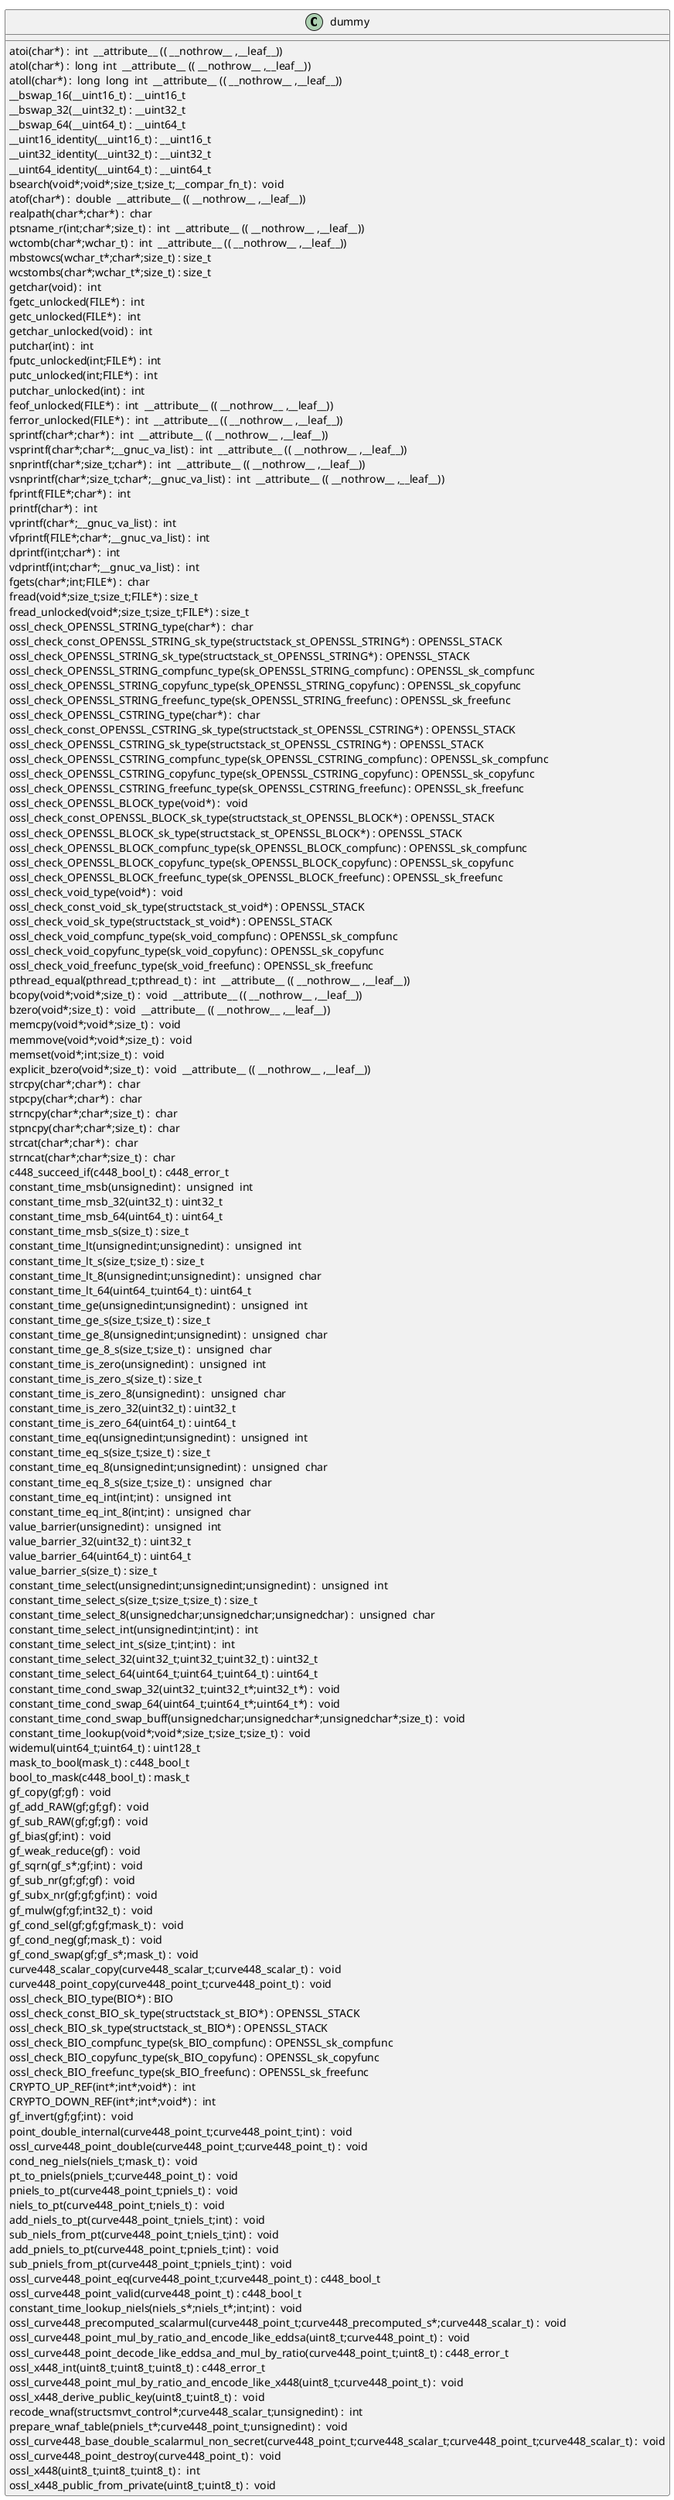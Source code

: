 @startuml
!pragma layout smetana
class dummy {
atoi(char*) :  int  __attribute__ (( __nothrow__ ,__leaf__)) [[[./../../../.././qc/crypto/ec/curve448/curve448.c.html#191]]]
atol(char*) :  long  int  __attribute__ (( __nothrow__ ,__leaf__)) [[[./../../../.././qc/crypto/ec/curve448/curve448.c.html#196]]]
atoll(char*) :  long  long  int  __attribute__ (( __nothrow__ ,__leaf__)) [[[./../../../.././qc/crypto/ec/curve448/curve448.c.html#203]]]
__bswap_16(__uint16_t) : __uint16_t [[[./../../../.././qc/crypto/ec/curve448/curve448.c.html#503]]]
__bswap_32(__uint32_t) : __uint32_t [[[./../../../.././qc/crypto/ec/curve448/curve448.c.html#518]]]
__bswap_64(__uint64_t) : __uint64_t [[[./../../../.././qc/crypto/ec/curve448/curve448.c.html#528]]]
__uint16_identity(__uint16_t) : __uint16_t [[[./../../../.././qc/crypto/ec/curve448/curve448.c.html#540]]]
__uint32_identity(__uint32_t) : __uint32_t [[[./../../../.././qc/crypto/ec/curve448/curve448.c.html#546]]]
__uint64_identity(__uint64_t) : __uint64_t [[[./../../../.././qc/crypto/ec/curve448/curve448.c.html#552]]]
bsearch(void*;void*;size_t;size_t;__compar_fn_t) :  void  [[[./../../../.././qc/crypto/ec/curve448/curve448.c.html#1220]]]
atof(char*) :  double  __attribute__ (( __nothrow__ ,__leaf__)) [[[./../../../.././qc/crypto/ec/curve448/curve448.c.html#1]]]
realpath(char*;char*) :  char  [[[./../../../.././qc/crypto/ec/curve448/curve448.c.html#1]]]
ptsname_r(int;char*;size_t) :  int  __attribute__ (( __nothrow__ ,__leaf__)) [[[./../../../.././qc/crypto/ec/curve448/curve448.c.html#1]]]
wctomb(char*;wchar_t) :  int  __attribute__ (( __nothrow__ ,__leaf__)) [[[./../../../.././qc/crypto/ec/curve448/curve448.c.html#1]]]
mbstowcs(wchar_t*;char*;size_t) : size_t [[[./../../../.././qc/crypto/ec/curve448/curve448.c.html#1]]]
wcstombs(char*;wchar_t*;size_t) : size_t [[[./../../../.././qc/crypto/ec/curve448/curve448.c.html#1]]]
getchar(void) :  int  [[[./../../../.././qc/crypto/ec/curve448/curve448.c.html#1]]]
fgetc_unlocked(FILE*) :  int  [[[./../../../.././qc/crypto/ec/curve448/curve448.c.html#1]]]
getc_unlocked(FILE*) :  int  [[[./../../../.././qc/crypto/ec/curve448/curve448.c.html#1]]]
getchar_unlocked(void) :  int  [[[./../../../.././qc/crypto/ec/curve448/curve448.c.html#1]]]
putchar(int) :  int  [[[./../../../.././qc/crypto/ec/curve448/curve448.c.html#1]]]
fputc_unlocked(int;FILE*) :  int  [[[./../../../.././qc/crypto/ec/curve448/curve448.c.html#1]]]
putc_unlocked(int;FILE*) :  int  [[[./../../../.././qc/crypto/ec/curve448/curve448.c.html#1]]]
putchar_unlocked(int) :  int  [[[./../../../.././qc/crypto/ec/curve448/curve448.c.html#1]]]
feof_unlocked(FILE*) :  int  __attribute__ (( __nothrow__ ,__leaf__)) [[[./../../../.././qc/crypto/ec/curve448/curve448.c.html#1]]]
ferror_unlocked(FILE*) :  int  __attribute__ (( __nothrow__ ,__leaf__)) [[[./../../../.././qc/crypto/ec/curve448/curve448.c.html#1]]]
sprintf(char*;char*) :  int  __attribute__ (( __nothrow__ ,__leaf__)) [[[./../../../.././qc/crypto/ec/curve448/curve448.c.html#1]]]
vsprintf(char*;char*;__gnuc_va_list) :  int  __attribute__ (( __nothrow__ ,__leaf__)) [[[./../../../.././qc/crypto/ec/curve448/curve448.c.html#1]]]
snprintf(char*;size_t;char*) :  int  __attribute__ (( __nothrow__ ,__leaf__)) [[[./../../../.././qc/crypto/ec/curve448/curve448.c.html#1]]]
vsnprintf(char*;size_t;char*;__gnuc_va_list) :  int  __attribute__ (( __nothrow__ ,__leaf__)) [[[./../../../.././qc/crypto/ec/curve448/curve448.c.html#1]]]
fprintf(FILE*;char*) :  int  [[[./../../../.././qc/crypto/ec/curve448/curve448.c.html#1]]]
printf(char*) :  int  [[[./../../../.././qc/crypto/ec/curve448/curve448.c.html#1]]]
vprintf(char*;__gnuc_va_list) :  int  [[[./../../../.././qc/crypto/ec/curve448/curve448.c.html#1]]]
vfprintf(FILE*;char*;__gnuc_va_list) :  int  [[[./../../../.././qc/crypto/ec/curve448/curve448.c.html#1]]]
dprintf(int;char*) :  int  [[[./../../../.././qc/crypto/ec/curve448/curve448.c.html#1]]]
vdprintf(int;char*;__gnuc_va_list) :  int  [[[./../../../.././qc/crypto/ec/curve448/curve448.c.html#1]]]
fgets(char*;int;FILE*) :  char  [[[./../../../.././qc/crypto/ec/curve448/curve448.c.html#1]]]
fread(void*;size_t;size_t;FILE*) : size_t [[[./../../../.././qc/crypto/ec/curve448/curve448.c.html#1]]]
fread_unlocked(void*;size_t;size_t;FILE*) : size_t [[[./../../../.././qc/crypto/ec/curve448/curve448.c.html#1]]]
ossl_check_OPENSSL_STRING_type(char*) :  char  [[[./../../../.././qc/crypto/ec/curve448/curve448.c.html#1]]]
ossl_check_const_OPENSSL_STRING_sk_type(structstack_st_OPENSSL_STRING*) : OPENSSL_STACK [[[./../../../.././qc/crypto/ec/curve448/curve448.c.html#1]]]
ossl_check_OPENSSL_STRING_sk_type(structstack_st_OPENSSL_STRING*) : OPENSSL_STACK [[[./../../../.././qc/crypto/ec/curve448/curve448.c.html#1]]]
ossl_check_OPENSSL_STRING_compfunc_type(sk_OPENSSL_STRING_compfunc) : OPENSSL_sk_compfunc [[[./../../../.././qc/crypto/ec/curve448/curve448.c.html#1]]]
ossl_check_OPENSSL_STRING_copyfunc_type(sk_OPENSSL_STRING_copyfunc) : OPENSSL_sk_copyfunc [[[./../../../.././qc/crypto/ec/curve448/curve448.c.html#1]]]
ossl_check_OPENSSL_STRING_freefunc_type(sk_OPENSSL_STRING_freefunc) : OPENSSL_sk_freefunc [[[./../../../.././qc/crypto/ec/curve448/curve448.c.html#1]]]
ossl_check_OPENSSL_CSTRING_type(char*) :  char  [[[./../../../.././qc/crypto/ec/curve448/curve448.c.html#1]]]
ossl_check_const_OPENSSL_CSTRING_sk_type(structstack_st_OPENSSL_CSTRING*) : OPENSSL_STACK [[[./../../../.././qc/crypto/ec/curve448/curve448.c.html#1]]]
ossl_check_OPENSSL_CSTRING_sk_type(structstack_st_OPENSSL_CSTRING*) : OPENSSL_STACK [[[./../../../.././qc/crypto/ec/curve448/curve448.c.html#1]]]
ossl_check_OPENSSL_CSTRING_compfunc_type(sk_OPENSSL_CSTRING_compfunc) : OPENSSL_sk_compfunc [[[./../../../.././qc/crypto/ec/curve448/curve448.c.html#1]]]
ossl_check_OPENSSL_CSTRING_copyfunc_type(sk_OPENSSL_CSTRING_copyfunc) : OPENSSL_sk_copyfunc [[[./../../../.././qc/crypto/ec/curve448/curve448.c.html#1]]]
ossl_check_OPENSSL_CSTRING_freefunc_type(sk_OPENSSL_CSTRING_freefunc) : OPENSSL_sk_freefunc [[[./../../../.././qc/crypto/ec/curve448/curve448.c.html#1]]]
ossl_check_OPENSSL_BLOCK_type(void*) :  void  [[[./../../../.././qc/crypto/ec/curve448/curve448.c.html#1]]]
ossl_check_const_OPENSSL_BLOCK_sk_type(structstack_st_OPENSSL_BLOCK*) : OPENSSL_STACK [[[./../../../.././qc/crypto/ec/curve448/curve448.c.html#1]]]
ossl_check_OPENSSL_BLOCK_sk_type(structstack_st_OPENSSL_BLOCK*) : OPENSSL_STACK [[[./../../../.././qc/crypto/ec/curve448/curve448.c.html#1]]]
ossl_check_OPENSSL_BLOCK_compfunc_type(sk_OPENSSL_BLOCK_compfunc) : OPENSSL_sk_compfunc [[[./../../../.././qc/crypto/ec/curve448/curve448.c.html#1]]]
ossl_check_OPENSSL_BLOCK_copyfunc_type(sk_OPENSSL_BLOCK_copyfunc) : OPENSSL_sk_copyfunc [[[./../../../.././qc/crypto/ec/curve448/curve448.c.html#1]]]
ossl_check_OPENSSL_BLOCK_freefunc_type(sk_OPENSSL_BLOCK_freefunc) : OPENSSL_sk_freefunc [[[./../../../.././qc/crypto/ec/curve448/curve448.c.html#1]]]
ossl_check_void_type(void*) :  void  [[[./../../../.././qc/crypto/ec/curve448/curve448.c.html#1]]]
ossl_check_const_void_sk_type(structstack_st_void*) : OPENSSL_STACK [[[./../../../.././qc/crypto/ec/curve448/curve448.c.html#1]]]
ossl_check_void_sk_type(structstack_st_void*) : OPENSSL_STACK [[[./../../../.././qc/crypto/ec/curve448/curve448.c.html#1]]]
ossl_check_void_compfunc_type(sk_void_compfunc) : OPENSSL_sk_compfunc [[[./../../../.././qc/crypto/ec/curve448/curve448.c.html#1]]]
ossl_check_void_copyfunc_type(sk_void_copyfunc) : OPENSSL_sk_copyfunc [[[./../../../.././qc/crypto/ec/curve448/curve448.c.html#1]]]
ossl_check_void_freefunc_type(sk_void_freefunc) : OPENSSL_sk_freefunc [[[./../../../.././qc/crypto/ec/curve448/curve448.c.html#1]]]
pthread_equal(pthread_t;pthread_t) :  int  __attribute__ (( __nothrow__ ,__leaf__)) [[[./../../../.././qc/crypto/ec/curve448/curve448.c.html#1]]]
bcopy(void*;void*;size_t) :  void  __attribute__ (( __nothrow__ ,__leaf__)) [[[./../../../.././qc/crypto/ec/curve448/curve448.c.html#1]]]
bzero(void*;size_t) :  void  __attribute__ (( __nothrow__ ,__leaf__)) [[[./../../../.././qc/crypto/ec/curve448/curve448.c.html#1]]]
memcpy(void*;void*;size_t) :  void  [[[./../../../.././qc/crypto/ec/curve448/curve448.c.html#1]]]
memmove(void*;void*;size_t) :  void  [[[./../../../.././qc/crypto/ec/curve448/curve448.c.html#1]]]
memset(void*;int;size_t) :  void  [[[./../../../.././qc/crypto/ec/curve448/curve448.c.html#1]]]
explicit_bzero(void*;size_t) :  void  __attribute__ (( __nothrow__ ,__leaf__)) [[[./../../../.././qc/crypto/ec/curve448/curve448.c.html#1]]]
strcpy(char*;char*) :  char  [[[./../../../.././qc/crypto/ec/curve448/curve448.c.html#1]]]
stpcpy(char*;char*) :  char  [[[./../../../.././qc/crypto/ec/curve448/curve448.c.html#1]]]
strncpy(char*;char*;size_t) :  char  [[[./../../../.././qc/crypto/ec/curve448/curve448.c.html#1]]]
stpncpy(char*;char*;size_t) :  char  [[[./../../../.././qc/crypto/ec/curve448/curve448.c.html#1]]]
strcat(char*;char*) :  char  [[[./../../../.././qc/crypto/ec/curve448/curve448.c.html#1]]]
strncat(char*;char*;size_t) :  char  [[[./../../../.././qc/crypto/ec/curve448/curve448.c.html#1]]]
c448_succeed_if(c448_bool_t) : c448_error_t [[[./../../../.././qc/crypto/ec/curve448/curve448.c.html#1]]]
constant_time_msb(unsignedint) :  unsigned  int  [[[./../../../.././qc/crypto/ec/curve448/curve448.c.html#1]]]
constant_time_msb_32(uint32_t) : uint32_t [[[./../../../.././qc/crypto/ec/curve448/curve448.c.html#1]]]
constant_time_msb_64(uint64_t) : uint64_t [[[./../../../.././qc/crypto/ec/curve448/curve448.c.html#1]]]
constant_time_msb_s(size_t) : size_t [[[./../../../.././qc/crypto/ec/curve448/curve448.c.html#1]]]
constant_time_lt(unsignedint;unsignedint) :  unsigned  int  [[[./../../../.././qc/crypto/ec/curve448/curve448.c.html#1]]]
constant_time_lt_s(size_t;size_t) : size_t [[[./../../../.././qc/crypto/ec/curve448/curve448.c.html#1]]]
constant_time_lt_8(unsignedint;unsignedint) :  unsigned  char  [[[./../../../.././qc/crypto/ec/curve448/curve448.c.html#1]]]
constant_time_lt_64(uint64_t;uint64_t) : uint64_t [[[./../../../.././qc/crypto/ec/curve448/curve448.c.html#1]]]
constant_time_ge(unsignedint;unsignedint) :  unsigned  int  [[[./../../../.././qc/crypto/ec/curve448/curve448.c.html#1]]]
constant_time_ge_s(size_t;size_t) : size_t [[[./../../../.././qc/crypto/ec/curve448/curve448.c.html#1]]]
constant_time_ge_8(unsignedint;unsignedint) :  unsigned  char  [[[./../../../.././qc/crypto/ec/curve448/curve448.c.html#1]]]
constant_time_ge_8_s(size_t;size_t) :  unsigned  char  [[[./../../../.././qc/crypto/ec/curve448/curve448.c.html#1]]]
constant_time_is_zero(unsignedint) :  unsigned  int  [[[./../../../.././qc/crypto/ec/curve448/curve448.c.html#1]]]
constant_time_is_zero_s(size_t) : size_t [[[./../../../.././qc/crypto/ec/curve448/curve448.c.html#1]]]
constant_time_is_zero_8(unsignedint) :  unsigned  char  [[[./../../../.././qc/crypto/ec/curve448/curve448.c.html#1]]]
constant_time_is_zero_32(uint32_t) : uint32_t [[[./../../../.././qc/crypto/ec/curve448/curve448.c.html#1]]]
constant_time_is_zero_64(uint64_t) : uint64_t [[[./../../../.././qc/crypto/ec/curve448/curve448.c.html#1]]]
constant_time_eq(unsignedint;unsignedint) :  unsigned  int  [[[./../../../.././qc/crypto/ec/curve448/curve448.c.html#1]]]
constant_time_eq_s(size_t;size_t) : size_t [[[./../../../.././qc/crypto/ec/curve448/curve448.c.html#1]]]
constant_time_eq_8(unsignedint;unsignedint) :  unsigned  char  [[[./../../../.././qc/crypto/ec/curve448/curve448.c.html#1]]]
constant_time_eq_8_s(size_t;size_t) :  unsigned  char  [[[./../../../.././qc/crypto/ec/curve448/curve448.c.html#1]]]
constant_time_eq_int(int;int) :  unsigned  int  [[[./../../../.././qc/crypto/ec/curve448/curve448.c.html#1]]]
constant_time_eq_int_8(int;int) :  unsigned  char  [[[./../../../.././qc/crypto/ec/curve448/curve448.c.html#1]]]
value_barrier(unsignedint) :  unsigned  int  [[[./../../../.././qc/crypto/ec/curve448/curve448.c.html#1]]]
value_barrier_32(uint32_t) : uint32_t [[[./../../../.././qc/crypto/ec/curve448/curve448.c.html#1]]]
value_barrier_64(uint64_t) : uint64_t [[[./../../../.././qc/crypto/ec/curve448/curve448.c.html#1]]]
value_barrier_s(size_t) : size_t [[[./../../../.././qc/crypto/ec/curve448/curve448.c.html#1]]]
constant_time_select(unsignedint;unsignedint;unsignedint) :  unsigned  int  [[[./../../../.././qc/crypto/ec/curve448/curve448.c.html#1]]]
constant_time_select_s(size_t;size_t;size_t) : size_t [[[./../../../.././qc/crypto/ec/curve448/curve448.c.html#1]]]
constant_time_select_8(unsignedchar;unsignedchar;unsignedchar) :  unsigned  char  [[[./../../../.././qc/crypto/ec/curve448/curve448.c.html#1]]]
constant_time_select_int(unsignedint;int;int) :  int  [[[./../../../.././qc/crypto/ec/curve448/curve448.c.html#1]]]
constant_time_select_int_s(size_t;int;int) :  int  [[[./../../../.././qc/crypto/ec/curve448/curve448.c.html#1]]]
constant_time_select_32(uint32_t;uint32_t;uint32_t) : uint32_t [[[./../../../.././qc/crypto/ec/curve448/curve448.c.html#1]]]
constant_time_select_64(uint64_t;uint64_t;uint64_t) : uint64_t [[[./../../../.././qc/crypto/ec/curve448/curve448.c.html#1]]]
constant_time_cond_swap_32(uint32_t;uint32_t*;uint32_t*) :  void  [[[./../../../.././qc/crypto/ec/curve448/curve448.c.html#1]]]
constant_time_cond_swap_64(uint64_t;uint64_t*;uint64_t*) :  void  [[[./../../../.././qc/crypto/ec/curve448/curve448.c.html#1]]]
constant_time_cond_swap_buff(unsignedchar;unsignedchar*;unsignedchar*;size_t) :  void  [[[./../../../.././qc/crypto/ec/curve448/curve448.c.html#1]]]
constant_time_lookup(void*;void*;size_t;size_t;size_t) :  void  [[[./../../../.././qc/crypto/ec/curve448/curve448.c.html#1]]]
widemul(uint64_t;uint64_t) : uint128_t [[[./../../../.././qc/crypto/ec/curve448/curve448.c.html#1]]]
mask_to_bool(mask_t) : c448_bool_t [[[./../../../.././qc/crypto/ec/curve448/curve448.c.html#1]]]
bool_to_mask(c448_bool_t) : mask_t [[[./../../../.././qc/crypto/ec/curve448/curve448.c.html#1]]]
gf_copy(gf;gf) :  void  [[[./../../../.././qc/crypto/ec/curve448/curve448.c.html#1]]]
gf_add_RAW(gf;gf;gf) :  void  [[[./../../../.././qc/crypto/ec/curve448/curve448.c.html#1]]]
gf_sub_RAW(gf;gf;gf) :  void  [[[./../../../.././qc/crypto/ec/curve448/curve448.c.html#1]]]
gf_bias(gf;int) :  void  [[[./../../../.././qc/crypto/ec/curve448/curve448.c.html#1]]]
gf_weak_reduce(gf) :  void  [[[./../../../.././qc/crypto/ec/curve448/curve448.c.html#1]]]
gf_sqrn(gf_s*;gf;int) :  void  [[[./../../../.././qc/crypto/ec/curve448/curve448.c.html#1]]]
gf_sub_nr(gf;gf;gf) :  void  [[[./../../../.././qc/crypto/ec/curve448/curve448.c.html#1]]]
gf_subx_nr(gf;gf;gf;int) :  void  [[[./../../../.././qc/crypto/ec/curve448/curve448.c.html#1]]]
gf_mulw(gf;gf;int32_t) :  void  [[[./../../../.././qc/crypto/ec/curve448/curve448.c.html#1]]]
gf_cond_sel(gf;gf;gf;mask_t) :  void  [[[./../../../.././qc/crypto/ec/curve448/curve448.c.html#1]]]
gf_cond_neg(gf;mask_t) :  void  [[[./../../../.././qc/crypto/ec/curve448/curve448.c.html#1]]]
gf_cond_swap(gf;gf_s*;mask_t) :  void  [[[./../../../.././qc/crypto/ec/curve448/curve448.c.html#1]]]
curve448_scalar_copy(curve448_scalar_t;curve448_scalar_t) :  void  [[[./../../../.././qc/crypto/ec/curve448/curve448.c.html#1]]]
curve448_point_copy(curve448_point_t;curve448_point_t) :  void  [[[./../../../.././qc/crypto/ec/curve448/curve448.c.html#1]]]
ossl_check_BIO_type(BIO*) : BIO [[[./../../../.././qc/crypto/ec/curve448/curve448.c.html#1]]]
ossl_check_const_BIO_sk_type(structstack_st_BIO*) : OPENSSL_STACK [[[./../../../.././qc/crypto/ec/curve448/curve448.c.html#1]]]
ossl_check_BIO_sk_type(structstack_st_BIO*) : OPENSSL_STACK [[[./../../../.././qc/crypto/ec/curve448/curve448.c.html#1]]]
ossl_check_BIO_compfunc_type(sk_BIO_compfunc) : OPENSSL_sk_compfunc [[[./../../../.././qc/crypto/ec/curve448/curve448.c.html#1]]]
ossl_check_BIO_copyfunc_type(sk_BIO_copyfunc) : OPENSSL_sk_copyfunc [[[./../../../.././qc/crypto/ec/curve448/curve448.c.html#1]]]
ossl_check_BIO_freefunc_type(sk_BIO_freefunc) : OPENSSL_sk_freefunc [[[./../../../.././qc/crypto/ec/curve448/curve448.c.html#1]]]
CRYPTO_UP_REF(int*;int*;void*) :  int  [[[./../../../.././qc/crypto/ec/curve448/curve448.c.html#1]]]
CRYPTO_DOWN_REF(int*;int*;void*) :  int  [[[./../../../.././qc/crypto/ec/curve448/curve448.c.html#1]]]
gf_invert(gf;gf;int) :  void  [[[./../../../.././qc/crypto/ec/curve448/curve448.c.html#1]]]
point_double_internal(curve448_point_t;curve448_point_t;int) :  void  [[[./../../../.././qc/crypto/ec/curve448/curve448.c.html#1]]]
ossl_curve448_point_double(curve448_point_t;curve448_point_t) :  void  [[[./../../../.././qc/crypto/ec/curve448/curve448.c.html#1]]]
cond_neg_niels(niels_t;mask_t) :  void  [[[./../../../.././qc/crypto/ec/curve448/curve448.c.html#1]]]
pt_to_pniels(pniels_t;curve448_point_t) :  void  [[[./../../../.././qc/crypto/ec/curve448/curve448.c.html#1]]]
pniels_to_pt(curve448_point_t;pniels_t) :  void  [[[./../../../.././qc/crypto/ec/curve448/curve448.c.html#1]]]
niels_to_pt(curve448_point_t;niels_t) :  void  [[[./../../../.././qc/crypto/ec/curve448/curve448.c.html#1]]]
add_niels_to_pt(curve448_point_t;niels_t;int) :  void  [[[./../../../.././qc/crypto/ec/curve448/curve448.c.html#1]]]
sub_niels_from_pt(curve448_point_t;niels_t;int) :  void  [[[./../../../.././qc/crypto/ec/curve448/curve448.c.html#1]]]
add_pniels_to_pt(curve448_point_t;pniels_t;int) :  void  [[[./../../../.././qc/crypto/ec/curve448/curve448.c.html#1]]]
sub_pniels_from_pt(curve448_point_t;pniels_t;int) :  void  [[[./../../../.././qc/crypto/ec/curve448/curve448.c.html#1]]]
ossl_curve448_point_eq(curve448_point_t;curve448_point_t) : c448_bool_t [[[./../../../.././qc/crypto/ec/curve448/curve448.c.html#1]]]
ossl_curve448_point_valid(curve448_point_t) : c448_bool_t [[[./../../../.././qc/crypto/ec/curve448/curve448.c.html#1]]]
constant_time_lookup_niels(niels_s*;niels_t*;int;int) :  void  [[[./../../../.././qc/crypto/ec/curve448/curve448.c.html#1]]]
ossl_curve448_precomputed_scalarmul(curve448_point_t;curve448_precomputed_s*;curve448_scalar_t) :  void  [[[./../../../.././qc/crypto/ec/curve448/curve448.c.html#1]]]
ossl_curve448_point_mul_by_ratio_and_encode_like_eddsa(uint8_t;curve448_point_t) :  void  [[[./../../../.././qc/crypto/ec/curve448/curve448.c.html#1]]]
ossl_curve448_point_decode_like_eddsa_and_mul_by_ratio(curve448_point_t;uint8_t) : c448_error_t [[[./../../../.././qc/crypto/ec/curve448/curve448.c.html#1]]]
ossl_x448_int(uint8_t;uint8_t;uint8_t) : c448_error_t [[[./../../../.././qc/crypto/ec/curve448/curve448.c.html#1]]]
ossl_curve448_point_mul_by_ratio_and_encode_like_x448(uint8_t;curve448_point_t) :  void  [[[./../../../.././qc/crypto/ec/curve448/curve448.c.html#1]]]
ossl_x448_derive_public_key(uint8_t;uint8_t) :  void  [[[./../../../.././qc/crypto/ec/curve448/curve448.c.html#1]]]
recode_wnaf(structsmvt_control*;curve448_scalar_t;unsignedint) :  int  [[[./../../../.././qc/crypto/ec/curve448/curve448.c.html#1]]]
prepare_wnaf_table(pniels_t*;curve448_point_t;unsignedint) :  void  [[[./../../../.././qc/crypto/ec/curve448/curve448.c.html#1]]]
ossl_curve448_base_double_scalarmul_non_secret(curve448_point_t;curve448_scalar_t;curve448_point_t;curve448_scalar_t) :  void  [[[./../../../.././qc/crypto/ec/curve448/curve448.c.html#1]]]
ossl_curve448_point_destroy(curve448_point_t) :  void  [[[./../../../.././qc/crypto/ec/curve448/curve448.c.html#1]]]
ossl_x448(uint8_t;uint8_t;uint8_t) :  int  [[[./../../../.././qc/crypto/ec/curve448/curve448.c.html#1]]]
ossl_x448_public_from_private(uint8_t;uint8_t) :  void  [[[./../../../.././qc/crypto/ec/curve448/curve448.c.html#1]]]
} 
@enduml
